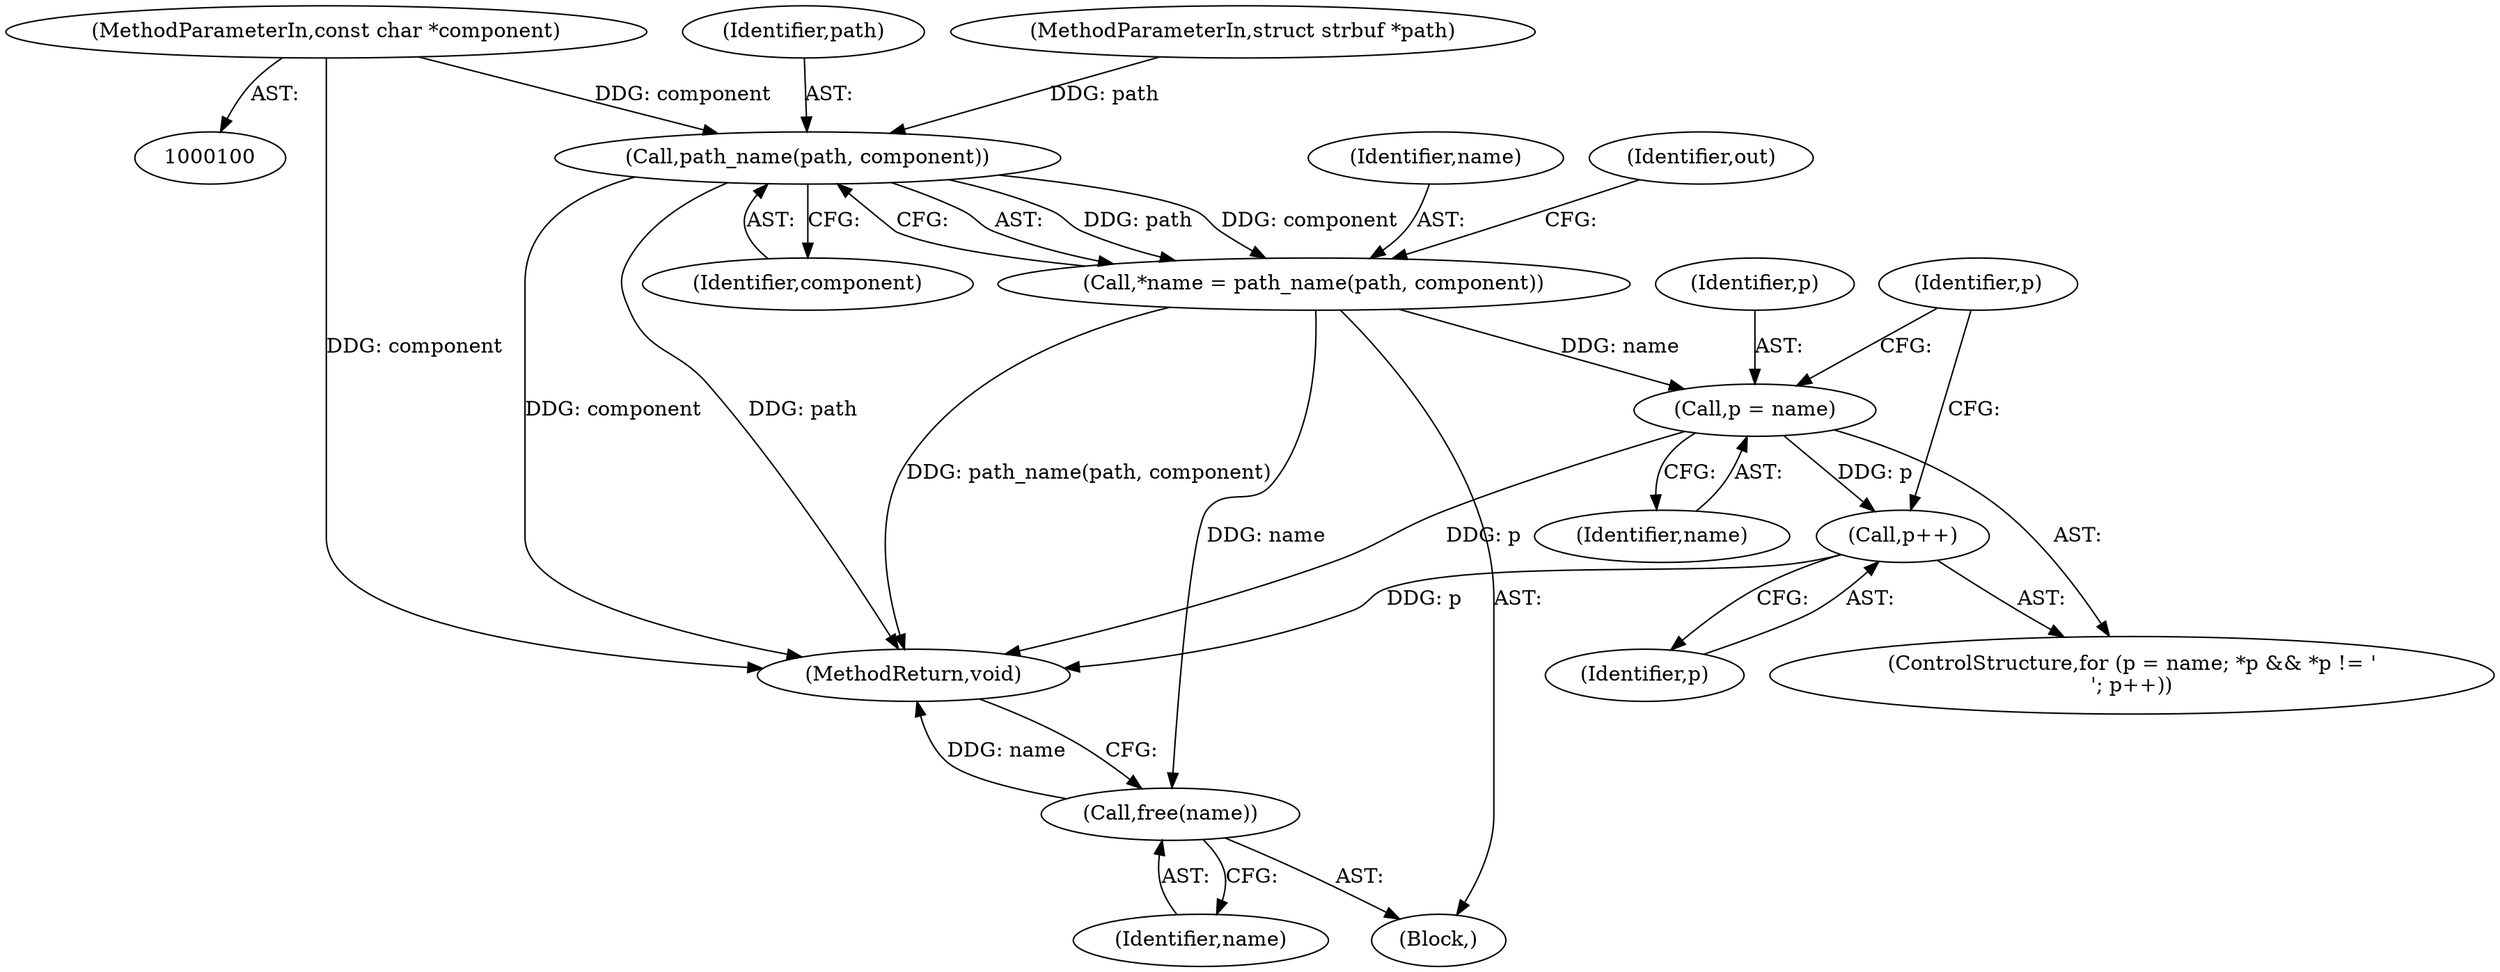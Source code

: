 digraph "1_git_de1e67d0703894cb6ea782e36abb63976ab07e60_12@pointer" {
"1000104" [label="(MethodParameterIn,const char *component)"];
"1000109" [label="(Call,path_name(path, component))"];
"1000107" [label="(Call,*name = path_name(path, component))"];
"1000122" [label="(Call,p = name)"];
"1000132" [label="(Call,p++)"];
"1000141" [label="(Call,free(name))"];
"1000122" [label="(Call,p = name)"];
"1000141" [label="(Call,free(name))"];
"1000121" [label="(ControlStructure,for (p = name; *p && *p != '\n'; p++))"];
"1000114" [label="(Identifier,out)"];
"1000142" [label="(Identifier,name)"];
"1000105" [label="(Block,)"];
"1000104" [label="(MethodParameterIn,const char *component)"];
"1000123" [label="(Identifier,p)"];
"1000133" [label="(Identifier,p)"];
"1000143" [label="(MethodReturn,void)"];
"1000107" [label="(Call,*name = path_name(path, component))"];
"1000103" [label="(MethodParameterIn,struct strbuf *path)"];
"1000108" [label="(Identifier,name)"];
"1000124" [label="(Identifier,name)"];
"1000110" [label="(Identifier,path)"];
"1000127" [label="(Identifier,p)"];
"1000111" [label="(Identifier,component)"];
"1000132" [label="(Call,p++)"];
"1000109" [label="(Call,path_name(path, component))"];
"1000104" -> "1000100"  [label="AST: "];
"1000104" -> "1000143"  [label="DDG: component"];
"1000104" -> "1000109"  [label="DDG: component"];
"1000109" -> "1000107"  [label="AST: "];
"1000109" -> "1000111"  [label="CFG: "];
"1000110" -> "1000109"  [label="AST: "];
"1000111" -> "1000109"  [label="AST: "];
"1000107" -> "1000109"  [label="CFG: "];
"1000109" -> "1000143"  [label="DDG: path"];
"1000109" -> "1000143"  [label="DDG: component"];
"1000109" -> "1000107"  [label="DDG: path"];
"1000109" -> "1000107"  [label="DDG: component"];
"1000103" -> "1000109"  [label="DDG: path"];
"1000107" -> "1000105"  [label="AST: "];
"1000108" -> "1000107"  [label="AST: "];
"1000114" -> "1000107"  [label="CFG: "];
"1000107" -> "1000143"  [label="DDG: path_name(path, component)"];
"1000107" -> "1000122"  [label="DDG: name"];
"1000107" -> "1000141"  [label="DDG: name"];
"1000122" -> "1000121"  [label="AST: "];
"1000122" -> "1000124"  [label="CFG: "];
"1000123" -> "1000122"  [label="AST: "];
"1000124" -> "1000122"  [label="AST: "];
"1000127" -> "1000122"  [label="CFG: "];
"1000122" -> "1000143"  [label="DDG: p"];
"1000122" -> "1000132"  [label="DDG: p"];
"1000132" -> "1000121"  [label="AST: "];
"1000132" -> "1000133"  [label="CFG: "];
"1000133" -> "1000132"  [label="AST: "];
"1000127" -> "1000132"  [label="CFG: "];
"1000132" -> "1000143"  [label="DDG: p"];
"1000141" -> "1000105"  [label="AST: "];
"1000141" -> "1000142"  [label="CFG: "];
"1000142" -> "1000141"  [label="AST: "];
"1000143" -> "1000141"  [label="CFG: "];
"1000141" -> "1000143"  [label="DDG: name"];
}
